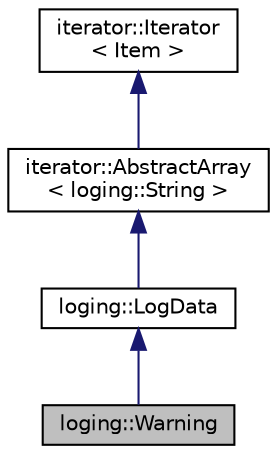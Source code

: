 digraph "loging::Warning"
{
 // LATEX_PDF_SIZE
  edge [fontname="Helvetica",fontsize="10",labelfontname="Helvetica",labelfontsize="10"];
  node [fontname="Helvetica",fontsize="10",shape=record];
  Node1 [label="loging::Warning",height=0.2,width=0.4,color="black", fillcolor="grey75", style="filled", fontcolor="black",tooltip=" "];
  Node2 -> Node1 [dir="back",color="midnightblue",fontsize="10",style="solid",fontname="Helvetica"];
  Node2 [label="loging::LogData",height=0.2,width=0.4,color="black", fillcolor="white", style="filled",URL="$classloging_1_1LogData.html",tooltip=" "];
  Node3 -> Node2 [dir="back",color="midnightblue",fontsize="10",style="solid",fontname="Helvetica"];
  Node3 [label="iterator::AbstractArray\l\< loging::String \>",height=0.2,width=0.4,color="black", fillcolor="white", style="filled",URL="$classiterator_1_1AbstractArray.html",tooltip=" "];
  Node4 -> Node3 [dir="back",color="midnightblue",fontsize="10",style="solid",fontname="Helvetica"];
  Node4 [label="iterator::Iterator\l\< Item \>",height=0.2,width=0.4,color="black", fillcolor="white", style="filled",URL="$classiterator_1_1Iterator.html",tooltip="イテレータの抽象基底クラス"];
}
